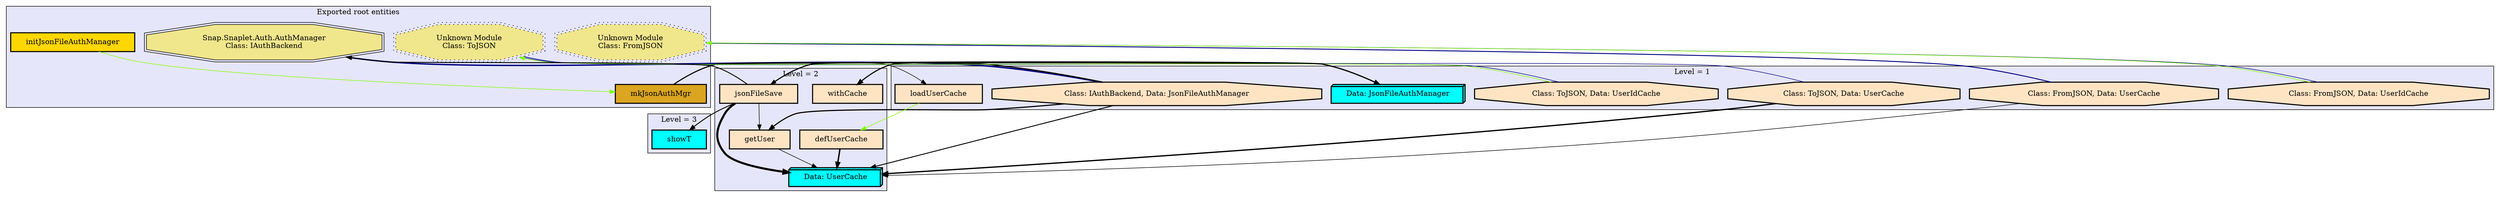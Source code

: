 digraph "Levels within Snap.Snaplet.Auth.Backends.JsonFile" {
    node [margin="0.4,0.1"
         ,style=filled];
    subgraph cluster_0 {
        graph [label="Exported root entities"
              ,style=filled
              ,fillcolor=lavender];
        1 [label="Snap.Snaplet.Auth.AuthManager\nClass: IAuthBackend"
          ,shape=doubleoctagon
          ,fillcolor=khaki
          ,style="filled,solid"];
        12 [label=initJsonFileAuthManager
           ,shape=box
           ,fillcolor=gold
           ,style="filled,bold"];
        20 [label=mkJsonAuthMgr
           ,shape=box
           ,fillcolor=goldenrod
           ,style="filled,bold"];
        31 [label="Unknown Module\nClass: FromJSON"
           ,shape=doubleoctagon
           ,fillcolor=khaki
           ,style="filled,dotted"];
        32 [label="Unknown Module\nClass: ToJSON"
           ,shape=doubleoctagon
           ,fillcolor=khaki
           ,style="filled,dotted"];
    }
    subgraph cluster_1 {
        graph [label="Level = 1"
              ,style=filled
              ,fillcolor=lavender];
        6 [label="Data: JsonFileAuthManager"
          ,shape=box3d
          ,fillcolor=cyan
          ,style="filled,bold"];
        10 [label="Class: IAuthBackend, Data: JsonFileAuthManager"
           ,shape=octagon
           ,fillcolor=bisque
           ,style="filled,bold"];
        14 [label=loadUserCache
           ,shape=box
           ,fillcolor=bisque
           ,style="filled,bold"];
        21 [label="Class: FromJSON, Data: UserCache"
           ,shape=octagon
           ,fillcolor=bisque
           ,style="filled,bold"];
        22 [label="Class: FromJSON, Data: UserIdCache"
           ,shape=octagon
           ,fillcolor=bisque
           ,style="filled,bold"];
        25 [label="Class: ToJSON, Data: UserCache"
           ,shape=octagon
           ,fillcolor=bisque
           ,style="filled,bold"];
        26 [label="Class: ToJSON, Data: UserIdCache"
           ,shape=octagon
           ,fillcolor=bisque
           ,style="filled,bold"];
    }
    subgraph cluster_2 {
        graph [label="Level = 2"
              ,style=filled
              ,fillcolor=lavender];
        7 [label="Data: UserCache"
          ,shape=box3d
          ,fillcolor=cyan
          ,style="filled,bold"];
        9 [label=defUserCache
          ,shape=box
          ,fillcolor=bisque
          ,style="filled,bold"];
        11 [label=getUser
           ,shape=box
           ,fillcolor=bisque
           ,style="filled,bold"];
        13 [label=jsonFileSave
           ,shape=box
           ,fillcolor=bisque
           ,style="filled,bold"];
        30 [label=withCache
           ,shape=box
           ,fillcolor=bisque
           ,style="filled,bold"];
    }
    subgraph cluster_3 {
        graph [label="Level = 3"
              ,style=filled
              ,fillcolor=lavender];
        24 [label=showT
           ,shape=box
           ,fillcolor=cyan
           ,style="filled,bold"];
    }
    1 -> 10 [penwidth=2.6094379124341005
            ,color=navy
            ,dir=none];
    9 -> 7 [penwidth=2.6094379124341005
           ,color=black];
    10 -> 7 [penwidth=1.6931471805599454
            ,color=black];
    10 -> 11 [penwidth=2.09861228866811
             ,color=black];
    10 -> 13 [penwidth=1
             ,color=black];
    10 -> 30 [penwidth=2.09861228866811
             ,color=black];
    11 -> 7 [penwidth=1
            ,color=black];
    12 -> 20 [penwidth=1
             ,color=chartreuse];
    13 -> 1 [penwidth=1.6931471805599454
            ,color=black];
    13 -> 6 [penwidth=2.09861228866811
            ,color=black];
    13 -> 7 [penwidth=3.9444389791664403
            ,color=black];
    13 -> 11 [penwidth=1
             ,color=black];
    13 -> 24 [penwidth=1.6931471805599454
             ,color=black];
    14 -> 9 [penwidth=1
            ,color=chartreuse];
    20 -> 6 [penwidth=2.09861228866811
            ,color=black];
    20 -> 14 [penwidth=1
             ,color=black];
    21 -> 7 [penwidth=1
            ,color=black];
    22 -> 31 [penwidth=1
             ,color=chartreuse];
    25 -> 7 [penwidth=2.386294361119891
            ,color=black];
    26 -> 32 [penwidth=1
             ,color=chartreuse];
    30 -> 6 [penwidth=1
            ,color=black];
    31 -> 21 [penwidth=1.6931471805599454
             ,color=navy
             ,dir=none];
    31 -> 22 [penwidth=1
             ,color=navy
             ,dir=none];
    32 -> 25 [penwidth=1
             ,color=navy
             ,dir=none];
    32 -> 26 [penwidth=1
             ,color=navy
             ,dir=none];
}

